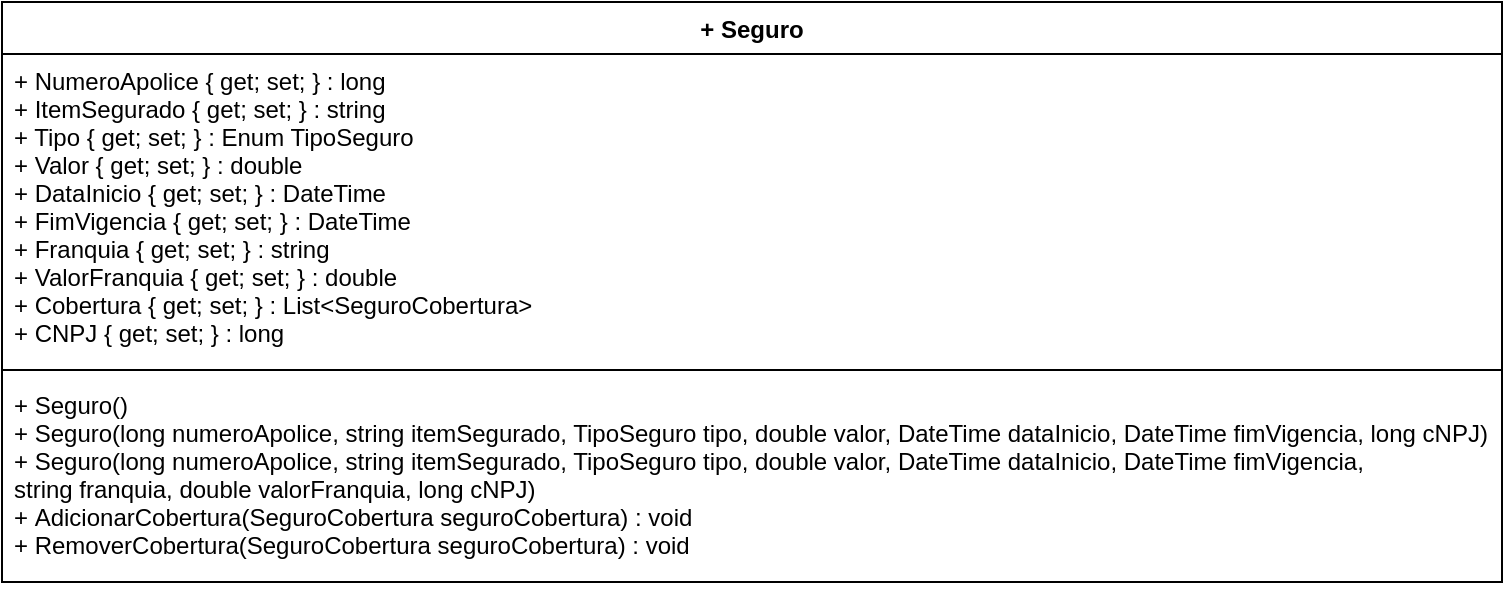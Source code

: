 <mxfile version="12.2.0" type="device" pages="1"><diagram id="aeH4SGEEoyOoiou1zF-Y" name="Page-1"><mxGraphModel dx="984" dy="349" grid="1" gridSize="10" guides="1" tooltips="1" connect="1" arrows="1" fold="1" page="1" pageScale="1" pageWidth="1169" pageHeight="827" math="0" shadow="0"><root><mxCell id="0"/><mxCell id="1" parent="0"/><mxCell id="QVzqmgC1aSP6FY4luHf9-1" value="+ Seguro" style="swimlane;fontStyle=1;align=center;verticalAlign=top;childLayout=stackLayout;horizontal=1;startSize=26;horizontalStack=0;resizeParent=1;resizeParentMax=0;resizeLast=0;collapsible=1;marginBottom=0;" vertex="1" parent="1"><mxGeometry x="40" y="80" width="750" height="290" as="geometry"/></mxCell><mxCell id="QVzqmgC1aSP6FY4luHf9-2" value="+ NumeroApolice { get; set; } : long&#10;+ ItemSegurado { get; set; } : string&#10;+ Tipo { get; set; } : Enum TipoSeguro&#10;+ Valor { get; set; } : double&#10;+ DataInicio { get; set; } : DateTime&#10;+ FimVigencia { get; set; } : DateTime&#10;+ Franquia { get; set; } : string&#10;+ ValorFranquia { get; set; } : double&#10;+ Cobertura { get; set; } : List&lt;SeguroCobertura&gt;&#10;+ CNPJ { get; set; } : long" style="text;strokeColor=none;fillColor=none;align=left;verticalAlign=top;spacingLeft=4;spacingRight=4;overflow=hidden;rotatable=0;points=[[0,0.5],[1,0.5]];portConstraint=eastwest;" vertex="1" parent="QVzqmgC1aSP6FY4luHf9-1"><mxGeometry y="26" width="750" height="154" as="geometry"/></mxCell><mxCell id="QVzqmgC1aSP6FY4luHf9-3" value="" style="line;strokeWidth=1;fillColor=none;align=left;verticalAlign=middle;spacingTop=-1;spacingLeft=3;spacingRight=3;rotatable=0;labelPosition=right;points=[];portConstraint=eastwest;" vertex="1" parent="QVzqmgC1aSP6FY4luHf9-1"><mxGeometry y="180" width="750" height="8" as="geometry"/></mxCell><mxCell id="QVzqmgC1aSP6FY4luHf9-4" value="+ Seguro()&#10;+ Seguro(long numeroApolice, string itemSegurado, TipoSeguro tipo, double valor, DateTime dataInicio, DateTime fimVigencia, long cNPJ)&#10;+ Seguro(long numeroApolice, string itemSegurado, TipoSeguro tipo, double valor, DateTime dataInicio, DateTime fimVigencia, &#10;string franquia, double valorFranquia, long cNPJ)&#10;+ AdicionarCobertura(SeguroCobertura seguroCobertura) : void&#10;+ RemoverCobertura(SeguroCobertura seguroCobertura) : void" style="text;strokeColor=none;fillColor=none;align=left;verticalAlign=top;spacingLeft=4;spacingRight=4;overflow=hidden;rotatable=0;points=[[0,0.5],[1,0.5]];portConstraint=eastwest;" vertex="1" parent="QVzqmgC1aSP6FY4luHf9-1"><mxGeometry y="188" width="750" height="102" as="geometry"/></mxCell></root></mxGraphModel></diagram></mxfile>